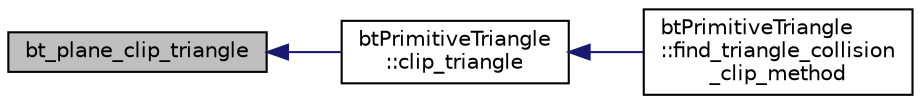 digraph "bt_plane_clip_triangle"
{
  edge [fontname="Helvetica",fontsize="10",labelfontname="Helvetica",labelfontsize="10"];
  node [fontname="Helvetica",fontsize="10",shape=record];
  rankdir="LR";
  Node1 [label="bt_plane_clip_triangle",height=0.2,width=0.4,color="black", fillcolor="grey75", style="filled", fontcolor="black"];
  Node1 -> Node2 [dir="back",color="midnightblue",fontsize="10",style="solid"];
  Node2 [label="btPrimitiveTriangle\l::clip_triangle",height=0.2,width=0.4,color="black", fillcolor="white", style="filled",URL="$classbt_primitive_triangle.html#a56e930410f18f866e47431ed77c6c3ca",tooltip="Clips the triangle against this. "];
  Node2 -> Node3 [dir="back",color="midnightblue",fontsize="10",style="solid"];
  Node3 [label="btPrimitiveTriangle\l::find_triangle_collision\l_clip_method",height=0.2,width=0.4,color="black", fillcolor="white", style="filled",URL="$classbt_primitive_triangle.html#a24c4903aecd95c2d11bbc42ba3df0e66",tooltip="Find collision using the clipping method. "];
}
